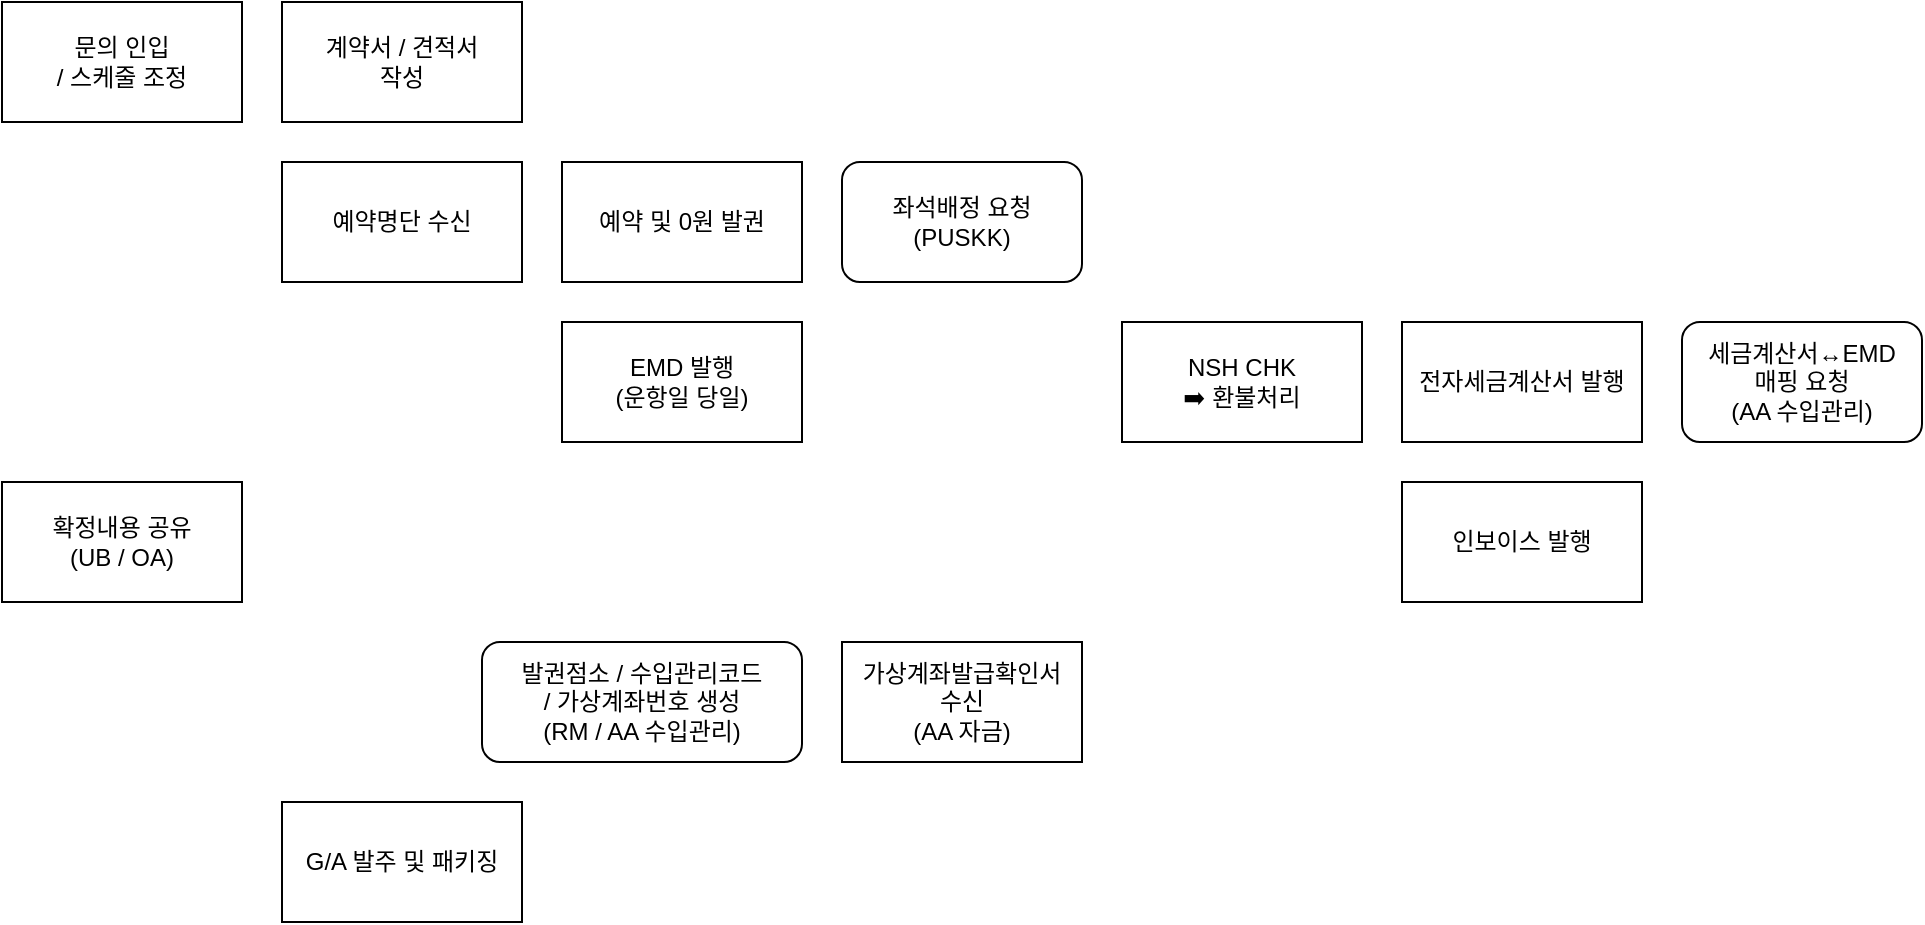 <mxfile version="16.2.4" type="github">
  <diagram id="NEBidF2QzSUpYKlqAMl5" name="Page-1">
    <mxGraphModel dx="1169" dy="729" grid="1" gridSize="10" guides="1" tooltips="1" connect="1" arrows="1" fold="1" page="1" pageScale="1" pageWidth="827" pageHeight="1169" math="0" shadow="0">
      <root>
        <mxCell id="0" />
        <mxCell id="1" parent="0" />
        <mxCell id="WWH-az5NcCdste4ZEK-N-1" value="문의 인입&lt;br&gt;/ 스케줄 조정" style="rounded=0;whiteSpace=wrap;html=1;" vertex="1" parent="1">
          <mxGeometry x="40" y="80" width="120" height="60" as="geometry" />
        </mxCell>
        <mxCell id="WWH-az5NcCdste4ZEK-N-4" value="계약서 /&amp;nbsp;견적서&lt;br&gt;작성" style="rounded=0;whiteSpace=wrap;html=1;" vertex="1" parent="1">
          <mxGeometry x="180" y="80" width="120" height="60" as="geometry" />
        </mxCell>
        <mxCell id="WWH-az5NcCdste4ZEK-N-5" value="예약명단 수신" style="rounded=0;whiteSpace=wrap;html=1;" vertex="1" parent="1">
          <mxGeometry x="180" y="160" width="120" height="60" as="geometry" />
        </mxCell>
        <mxCell id="WWH-az5NcCdste4ZEK-N-6" value="예약 및 0원 발권" style="rounded=0;whiteSpace=wrap;html=1;" vertex="1" parent="1">
          <mxGeometry x="320" y="160" width="120" height="60" as="geometry" />
        </mxCell>
        <mxCell id="WWH-az5NcCdste4ZEK-N-7" value="좌석배정 요청&lt;br&gt;(PUSKK)" style="rounded=1;whiteSpace=wrap;html=1;" vertex="1" parent="1">
          <mxGeometry x="460" y="160" width="120" height="60" as="geometry" />
        </mxCell>
        <mxCell id="WWH-az5NcCdste4ZEK-N-8" value="EMD 발행&lt;br&gt;(운항일 당일)" style="rounded=0;whiteSpace=wrap;html=1;" vertex="1" parent="1">
          <mxGeometry x="320" y="240" width="120" height="60" as="geometry" />
        </mxCell>
        <mxCell id="WWH-az5NcCdste4ZEK-N-9" value="세금계산서↔️EMD&lt;br&gt;매핑 요청&lt;br&gt;(AA 수입관리)" style="rounded=1;whiteSpace=wrap;html=1;glass=0;shadow=0;sketch=0;" vertex="1" parent="1">
          <mxGeometry x="880" y="240" width="120" height="60" as="geometry" />
        </mxCell>
        <mxCell id="WWH-az5NcCdste4ZEK-N-10" value="전자세금계산서 발행" style="rounded=0;whiteSpace=wrap;html=1;" vertex="1" parent="1">
          <mxGeometry x="740" y="240" width="120" height="60" as="geometry" />
        </mxCell>
        <mxCell id="WWH-az5NcCdste4ZEK-N-11" value="인보이스 발행" style="rounded=0;whiteSpace=wrap;html=1;" vertex="1" parent="1">
          <mxGeometry x="740" y="320" width="120" height="60" as="geometry" />
        </mxCell>
        <mxCell id="WWH-az5NcCdste4ZEK-N-12" value="발권점소&amp;nbsp;/ 수입관리코드&lt;br&gt;/ 가상계좌번호 생성&lt;br&gt;(RM / AA 수입관리)" style="rounded=1;whiteSpace=wrap;html=1;glass=0;shadow=0;sketch=0;" vertex="1" parent="1">
          <mxGeometry x="280" y="400" width="160" height="60" as="geometry" />
        </mxCell>
        <mxCell id="WWH-az5NcCdste4ZEK-N-13" value="가상계좌발급확인서&lt;br&gt;수신&lt;br&gt;(AA 자금)" style="rounded=0;whiteSpace=wrap;html=1;" vertex="1" parent="1">
          <mxGeometry x="460" y="400" width="120" height="60" as="geometry" />
        </mxCell>
        <mxCell id="WWH-az5NcCdste4ZEK-N-16" value="NSH CHK&lt;br&gt;➡️ 환불처리" style="rounded=0;whiteSpace=wrap;html=1;" vertex="1" parent="1">
          <mxGeometry x="600" y="240" width="120" height="60" as="geometry" />
        </mxCell>
        <mxCell id="WWH-az5NcCdste4ZEK-N-17" value="확정내용 공유&lt;br&gt;(UB / OA)" style="rounded=0;whiteSpace=wrap;html=1;" vertex="1" parent="1">
          <mxGeometry x="40" y="320" width="120" height="60" as="geometry" />
        </mxCell>
        <mxCell id="WWH-az5NcCdste4ZEK-N-18" value="G/A 발주 및 패키징" style="rounded=0;whiteSpace=wrap;html=1;" vertex="1" parent="1">
          <mxGeometry x="180" y="480" width="120" height="60" as="geometry" />
        </mxCell>
      </root>
    </mxGraphModel>
  </diagram>
</mxfile>

